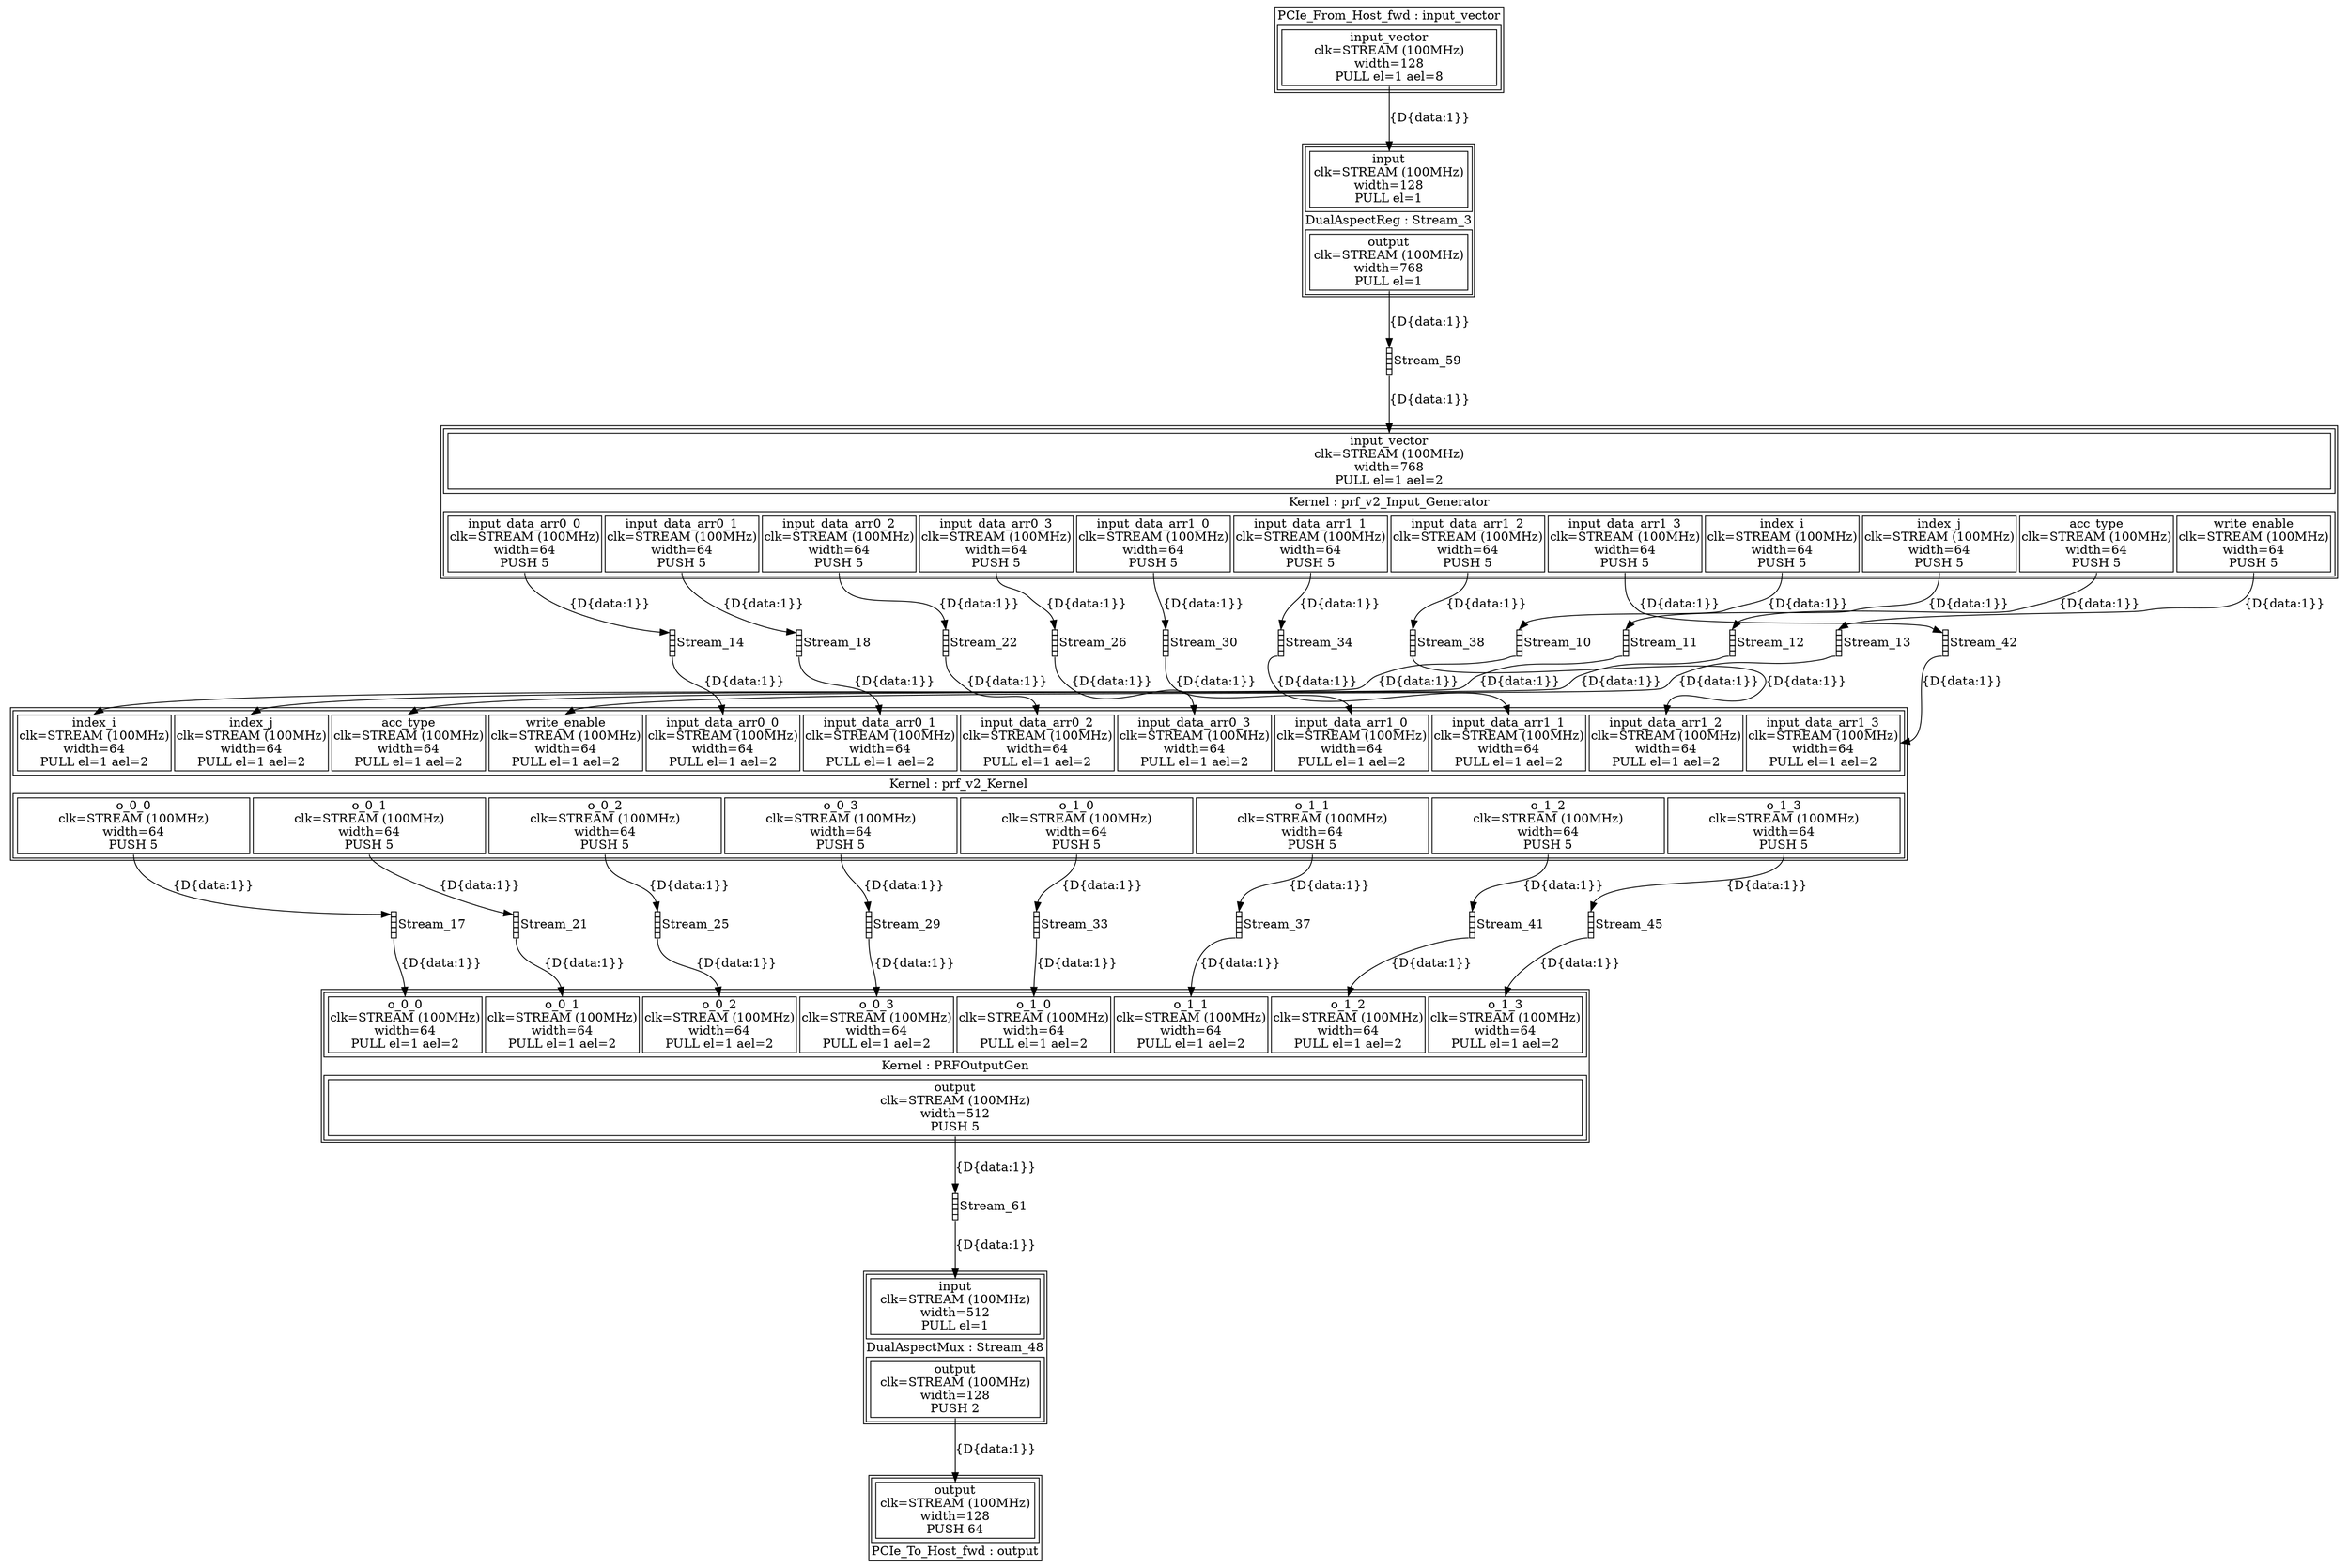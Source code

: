 digraph manager_compiler_graph {
prf_v2_Input_Generator[shape=plaintext, label=<<TABLE  BORDER="1" CELLPADDING="1" CELLSPACING="1"><TR><TD BGCOLOR="white" BORDER="0" PORT="inputs" ROWSPAN="1" COLSPAN="1"><TABLE  BORDER="1" CELLPADDING="1" CELLSPACING="4"><TR><TD BGCOLOR="white" BORDER="1" PORT="input_vector" ROWSPAN="1" COLSPAN="1">input_vector<BR/>clk=STREAM (100MHz)<BR/>width=768<BR/>PULL el=1 ael=2</TD></TR></TABLE></TD></TR><TR><TD BGCOLOR="white" BORDER="0" PORT="node_info" ROWSPAN="1" COLSPAN="1">Kernel : prf_v2_Input_Generator</TD></TR><TR><TD BGCOLOR="white" BORDER="0" PORT="outputs" ROWSPAN="1" COLSPAN="1"><TABLE  BORDER="1" CELLPADDING="1" CELLSPACING="4"><TR><TD BGCOLOR="white" BORDER="1" PORT="input_data_arr0_0" ROWSPAN="1" COLSPAN="1">input_data_arr0_0<BR/>clk=STREAM (100MHz)<BR/>width=64<BR/>PUSH 5</TD><TD BGCOLOR="white" BORDER="1" PORT="input_data_arr0_1" ROWSPAN="1" COLSPAN="1">input_data_arr0_1<BR/>clk=STREAM (100MHz)<BR/>width=64<BR/>PUSH 5</TD><TD BGCOLOR="white" BORDER="1" PORT="input_data_arr0_2" ROWSPAN="1" COLSPAN="1">input_data_arr0_2<BR/>clk=STREAM (100MHz)<BR/>width=64<BR/>PUSH 5</TD><TD BGCOLOR="white" BORDER="1" PORT="input_data_arr0_3" ROWSPAN="1" COLSPAN="1">input_data_arr0_3<BR/>clk=STREAM (100MHz)<BR/>width=64<BR/>PUSH 5</TD><TD BGCOLOR="white" BORDER="1" PORT="input_data_arr1_0" ROWSPAN="1" COLSPAN="1">input_data_arr1_0<BR/>clk=STREAM (100MHz)<BR/>width=64<BR/>PUSH 5</TD><TD BGCOLOR="white" BORDER="1" PORT="input_data_arr1_1" ROWSPAN="1" COLSPAN="1">input_data_arr1_1<BR/>clk=STREAM (100MHz)<BR/>width=64<BR/>PUSH 5</TD><TD BGCOLOR="white" BORDER="1" PORT="input_data_arr1_2" ROWSPAN="1" COLSPAN="1">input_data_arr1_2<BR/>clk=STREAM (100MHz)<BR/>width=64<BR/>PUSH 5</TD><TD BGCOLOR="white" BORDER="1" PORT="input_data_arr1_3" ROWSPAN="1" COLSPAN="1">input_data_arr1_3<BR/>clk=STREAM (100MHz)<BR/>width=64<BR/>PUSH 5</TD><TD BGCOLOR="white" BORDER="1" PORT="index_i" ROWSPAN="1" COLSPAN="1">index_i<BR/>clk=STREAM (100MHz)<BR/>width=64<BR/>PUSH 5</TD><TD BGCOLOR="white" BORDER="1" PORT="index_j" ROWSPAN="1" COLSPAN="1">index_j<BR/>clk=STREAM (100MHz)<BR/>width=64<BR/>PUSH 5</TD><TD BGCOLOR="white" BORDER="1" PORT="acc_type" ROWSPAN="1" COLSPAN="1">acc_type<BR/>clk=STREAM (100MHz)<BR/>width=64<BR/>PUSH 5</TD><TD BGCOLOR="white" BORDER="1" PORT="write_enable" ROWSPAN="1" COLSPAN="1">write_enable<BR/>clk=STREAM (100MHz)<BR/>width=64<BR/>PUSH 5</TD></TR></TABLE></TD></TR></TABLE>>];
PRFOutputGen[shape=plaintext, label=<<TABLE  BORDER="1" CELLPADDING="1" CELLSPACING="1"><TR><TD BGCOLOR="white" BORDER="0" PORT="inputs" ROWSPAN="1" COLSPAN="1"><TABLE  BORDER="1" CELLPADDING="1" CELLSPACING="4"><TR><TD BGCOLOR="white" BORDER="1" PORT="o_0_0" ROWSPAN="1" COLSPAN="1">o_0_0<BR/>clk=STREAM (100MHz)<BR/>width=64<BR/>PULL el=1 ael=2</TD><TD BGCOLOR="white" BORDER="1" PORT="o_0_1" ROWSPAN="1" COLSPAN="1">o_0_1<BR/>clk=STREAM (100MHz)<BR/>width=64<BR/>PULL el=1 ael=2</TD><TD BGCOLOR="white" BORDER="1" PORT="o_0_2" ROWSPAN="1" COLSPAN="1">o_0_2<BR/>clk=STREAM (100MHz)<BR/>width=64<BR/>PULL el=1 ael=2</TD><TD BGCOLOR="white" BORDER="1" PORT="o_0_3" ROWSPAN="1" COLSPAN="1">o_0_3<BR/>clk=STREAM (100MHz)<BR/>width=64<BR/>PULL el=1 ael=2</TD><TD BGCOLOR="white" BORDER="1" PORT="o_1_0" ROWSPAN="1" COLSPAN="1">o_1_0<BR/>clk=STREAM (100MHz)<BR/>width=64<BR/>PULL el=1 ael=2</TD><TD BGCOLOR="white" BORDER="1" PORT="o_1_1" ROWSPAN="1" COLSPAN="1">o_1_1<BR/>clk=STREAM (100MHz)<BR/>width=64<BR/>PULL el=1 ael=2</TD><TD BGCOLOR="white" BORDER="1" PORT="o_1_2" ROWSPAN="1" COLSPAN="1">o_1_2<BR/>clk=STREAM (100MHz)<BR/>width=64<BR/>PULL el=1 ael=2</TD><TD BGCOLOR="white" BORDER="1" PORT="o_1_3" ROWSPAN="1" COLSPAN="1">o_1_3<BR/>clk=STREAM (100MHz)<BR/>width=64<BR/>PULL el=1 ael=2</TD></TR></TABLE></TD></TR><TR><TD BGCOLOR="white" BORDER="0" PORT="node_info" ROWSPAN="1" COLSPAN="1">Kernel : PRFOutputGen</TD></TR><TR><TD BGCOLOR="white" BORDER="0" PORT="outputs" ROWSPAN="1" COLSPAN="1"><TABLE  BORDER="1" CELLPADDING="1" CELLSPACING="4"><TR><TD BGCOLOR="white" BORDER="1" PORT="output" ROWSPAN="1" COLSPAN="1">output<BR/>clk=STREAM (100MHz)<BR/>width=512<BR/>PUSH 5</TD></TR></TABLE></TD></TR></TABLE>>];
prf_v2_Kernel[shape=plaintext, label=<<TABLE  BORDER="1" CELLPADDING="1" CELLSPACING="1"><TR><TD BGCOLOR="white" BORDER="0" PORT="inputs" ROWSPAN="1" COLSPAN="1"><TABLE  BORDER="1" CELLPADDING="1" CELLSPACING="4"><TR><TD BGCOLOR="white" BORDER="1" PORT="index_i" ROWSPAN="1" COLSPAN="1">index_i<BR/>clk=STREAM (100MHz)<BR/>width=64<BR/>PULL el=1 ael=2</TD><TD BGCOLOR="white" BORDER="1" PORT="index_j" ROWSPAN="1" COLSPAN="1">index_j<BR/>clk=STREAM (100MHz)<BR/>width=64<BR/>PULL el=1 ael=2</TD><TD BGCOLOR="white" BORDER="1" PORT="acc_type" ROWSPAN="1" COLSPAN="1">acc_type<BR/>clk=STREAM (100MHz)<BR/>width=64<BR/>PULL el=1 ael=2</TD><TD BGCOLOR="white" BORDER="1" PORT="write_enable" ROWSPAN="1" COLSPAN="1">write_enable<BR/>clk=STREAM (100MHz)<BR/>width=64<BR/>PULL el=1 ael=2</TD><TD BGCOLOR="white" BORDER="1" PORT="input_data_arr0_0" ROWSPAN="1" COLSPAN="1">input_data_arr0_0<BR/>clk=STREAM (100MHz)<BR/>width=64<BR/>PULL el=1 ael=2</TD><TD BGCOLOR="white" BORDER="1" PORT="input_data_arr0_1" ROWSPAN="1" COLSPAN="1">input_data_arr0_1<BR/>clk=STREAM (100MHz)<BR/>width=64<BR/>PULL el=1 ael=2</TD><TD BGCOLOR="white" BORDER="1" PORT="input_data_arr0_2" ROWSPAN="1" COLSPAN="1">input_data_arr0_2<BR/>clk=STREAM (100MHz)<BR/>width=64<BR/>PULL el=1 ael=2</TD><TD BGCOLOR="white" BORDER="1" PORT="input_data_arr0_3" ROWSPAN="1" COLSPAN="1">input_data_arr0_3<BR/>clk=STREAM (100MHz)<BR/>width=64<BR/>PULL el=1 ael=2</TD><TD BGCOLOR="white" BORDER="1" PORT="input_data_arr1_0" ROWSPAN="1" COLSPAN="1">input_data_arr1_0<BR/>clk=STREAM (100MHz)<BR/>width=64<BR/>PULL el=1 ael=2</TD><TD BGCOLOR="white" BORDER="1" PORT="input_data_arr1_1" ROWSPAN="1" COLSPAN="1">input_data_arr1_1<BR/>clk=STREAM (100MHz)<BR/>width=64<BR/>PULL el=1 ael=2</TD><TD BGCOLOR="white" BORDER="1" PORT="input_data_arr1_2" ROWSPAN="1" COLSPAN="1">input_data_arr1_2<BR/>clk=STREAM (100MHz)<BR/>width=64<BR/>PULL el=1 ael=2</TD><TD BGCOLOR="white" BORDER="1" PORT="input_data_arr1_3" ROWSPAN="1" COLSPAN="1">input_data_arr1_3<BR/>clk=STREAM (100MHz)<BR/>width=64<BR/>PULL el=1 ael=2</TD></TR></TABLE></TD></TR><TR><TD BGCOLOR="white" BORDER="0" PORT="node_info" ROWSPAN="1" COLSPAN="1">Kernel : prf_v2_Kernel</TD></TR><TR><TD BGCOLOR="white" BORDER="0" PORT="outputs" ROWSPAN="1" COLSPAN="1"><TABLE  BORDER="1" CELLPADDING="1" CELLSPACING="4"><TR><TD BGCOLOR="white" BORDER="1" PORT="o_0_0" ROWSPAN="1" COLSPAN="1">o_0_0<BR/>clk=STREAM (100MHz)<BR/>width=64<BR/>PUSH 5</TD><TD BGCOLOR="white" BORDER="1" PORT="o_0_1" ROWSPAN="1" COLSPAN="1">o_0_1<BR/>clk=STREAM (100MHz)<BR/>width=64<BR/>PUSH 5</TD><TD BGCOLOR="white" BORDER="1" PORT="o_0_2" ROWSPAN="1" COLSPAN="1">o_0_2<BR/>clk=STREAM (100MHz)<BR/>width=64<BR/>PUSH 5</TD><TD BGCOLOR="white" BORDER="1" PORT="o_0_3" ROWSPAN="1" COLSPAN="1">o_0_3<BR/>clk=STREAM (100MHz)<BR/>width=64<BR/>PUSH 5</TD><TD BGCOLOR="white" BORDER="1" PORT="o_1_0" ROWSPAN="1" COLSPAN="1">o_1_0<BR/>clk=STREAM (100MHz)<BR/>width=64<BR/>PUSH 5</TD><TD BGCOLOR="white" BORDER="1" PORT="o_1_1" ROWSPAN="1" COLSPAN="1">o_1_1<BR/>clk=STREAM (100MHz)<BR/>width=64<BR/>PUSH 5</TD><TD BGCOLOR="white" BORDER="1" PORT="o_1_2" ROWSPAN="1" COLSPAN="1">o_1_2<BR/>clk=STREAM (100MHz)<BR/>width=64<BR/>PUSH 5</TD><TD BGCOLOR="white" BORDER="1" PORT="o_1_3" ROWSPAN="1" COLSPAN="1">o_1_3<BR/>clk=STREAM (100MHz)<BR/>width=64<BR/>PUSH 5</TD></TR></TABLE></TD></TR></TABLE>>];
input_vector[shape=plaintext, label=<<TABLE  BORDER="1" CELLPADDING="1" CELLSPACING="1"><TR><TD BGCOLOR="white" BORDER="0" PORT="node_info" ROWSPAN="1" COLSPAN="1">PCIe_From_Host_fwd : input_vector</TD></TR><TR><TD BGCOLOR="white" BORDER="0" PORT="outputs" ROWSPAN="1" COLSPAN="1"><TABLE  BORDER="1" CELLPADDING="1" CELLSPACING="4"><TR><TD BGCOLOR="white" BORDER="1" PORT="input_vector" ROWSPAN="1" COLSPAN="1">input_vector<BR/>clk=STREAM (100MHz)<BR/>width=128<BR/>PULL el=1 ael=8</TD></TR></TABLE></TD></TR></TABLE>>];
output[shape=plaintext, label=<<TABLE  BORDER="1" CELLPADDING="1" CELLSPACING="1"><TR><TD BGCOLOR="white" BORDER="0" PORT="inputs" ROWSPAN="1" COLSPAN="1"><TABLE  BORDER="1" CELLPADDING="1" CELLSPACING="4"><TR><TD BGCOLOR="white" BORDER="1" PORT="output" ROWSPAN="1" COLSPAN="1">output<BR/>clk=STREAM (100MHz)<BR/>width=128<BR/>PUSH 64</TD></TR></TABLE></TD></TR><TR><TD BGCOLOR="white" BORDER="0" PORT="node_info" ROWSPAN="1" COLSPAN="1">PCIe_To_Host_fwd : output</TD></TR></TABLE>>];
Stream_3[shape=plaintext, label=<<TABLE  BORDER="1" CELLPADDING="1" CELLSPACING="1"><TR><TD BGCOLOR="white" BORDER="0" PORT="inputs" ROWSPAN="1" COLSPAN="1"><TABLE  BORDER="1" CELLPADDING="1" CELLSPACING="4"><TR><TD BGCOLOR="white" BORDER="1" PORT="input" ROWSPAN="1" COLSPAN="1">input<BR/>clk=STREAM (100MHz)<BR/>width=128<BR/>PULL el=1</TD></TR></TABLE></TD></TR><TR><TD BGCOLOR="white" BORDER="0" PORT="node_info" ROWSPAN="1" COLSPAN="1">DualAspectReg : Stream_3</TD></TR><TR><TD BGCOLOR="white" BORDER="0" PORT="outputs" ROWSPAN="1" COLSPAN="1"><TABLE  BORDER="1" CELLPADDING="1" CELLSPACING="4"><TR><TD BGCOLOR="white" BORDER="1" PORT="output" ROWSPAN="1" COLSPAN="1">output<BR/>clk=STREAM (100MHz)<BR/>width=768<BR/>PULL el=1</TD></TR></TABLE></TD></TR></TABLE>>];
Stream_48[shape=plaintext, label=<<TABLE  BORDER="1" CELLPADDING="1" CELLSPACING="1"><TR><TD BGCOLOR="white" BORDER="0" PORT="inputs" ROWSPAN="1" COLSPAN="1"><TABLE  BORDER="1" CELLPADDING="1" CELLSPACING="4"><TR><TD BGCOLOR="white" BORDER="1" PORT="input" ROWSPAN="1" COLSPAN="1">input<BR/>clk=STREAM (100MHz)<BR/>width=512<BR/>PULL el=1</TD></TR></TABLE></TD></TR><TR><TD BGCOLOR="white" BORDER="0" PORT="node_info" ROWSPAN="1" COLSPAN="1">DualAspectMux : Stream_48</TD></TR><TR><TD BGCOLOR="white" BORDER="0" PORT="outputs" ROWSPAN="1" COLSPAN="1"><TABLE  BORDER="1" CELLPADDING="1" CELLSPACING="4"><TR><TD BGCOLOR="white" BORDER="1" PORT="output" ROWSPAN="1" COLSPAN="1">output<BR/>clk=STREAM (100MHz)<BR/>width=128<BR/>PUSH 2</TD></TR></TABLE></TD></TR></TABLE>>];
Stream_59[shape=plaintext, label=<<TABLE BORDER="0" CELLSPACING="0" CELLBORDER="1"> <TR><TD PORT="input"></TD><TD BORDER="0" ROWSPAN="6" WIDTH="1">Stream_59</TD></TR> <TR><TD></TD></TR> <TR><TD></TD></TR> <TR><TD></TD></TR> <TR><TD></TD></TR> <TR HEIGHT="0" CELLPADDING="0" BORDER="0" ><TD CELLPADDING="0" BORDER="0" PORT="output"></TD></TR> </TABLE>>];
Stream_10[shape=plaintext, label=<<TABLE BORDER="0" CELLSPACING="0" CELLBORDER="1"> <TR><TD PORT="input"></TD><TD BORDER="0" ROWSPAN="6" WIDTH="1">Stream_10</TD></TR> <TR><TD></TD></TR> <TR><TD></TD></TR> <TR><TD></TD></TR> <TR><TD></TD></TR> <TR HEIGHT="0" CELLPADDING="0" BORDER="0" ><TD CELLPADDING="0" BORDER="0" PORT="output"></TD></TR> </TABLE>>];
Stream_11[shape=plaintext, label=<<TABLE BORDER="0" CELLSPACING="0" CELLBORDER="1"> <TR><TD PORT="input"></TD><TD BORDER="0" ROWSPAN="6" WIDTH="1">Stream_11</TD></TR> <TR><TD></TD></TR> <TR><TD></TD></TR> <TR><TD></TD></TR> <TR><TD></TD></TR> <TR HEIGHT="0" CELLPADDING="0" BORDER="0" ><TD CELLPADDING="0" BORDER="0" PORT="output"></TD></TR> </TABLE>>];
Stream_12[shape=plaintext, label=<<TABLE BORDER="0" CELLSPACING="0" CELLBORDER="1"> <TR><TD PORT="input"></TD><TD BORDER="0" ROWSPAN="6" WIDTH="1">Stream_12</TD></TR> <TR><TD></TD></TR> <TR><TD></TD></TR> <TR><TD></TD></TR> <TR><TD></TD></TR> <TR HEIGHT="0" CELLPADDING="0" BORDER="0" ><TD CELLPADDING="0" BORDER="0" PORT="output"></TD></TR> </TABLE>>];
Stream_13[shape=plaintext, label=<<TABLE BORDER="0" CELLSPACING="0" CELLBORDER="1"> <TR><TD PORT="input"></TD><TD BORDER="0" ROWSPAN="6" WIDTH="1">Stream_13</TD></TR> <TR><TD></TD></TR> <TR><TD></TD></TR> <TR><TD></TD></TR> <TR><TD></TD></TR> <TR HEIGHT="0" CELLPADDING="0" BORDER="0" ><TD CELLPADDING="0" BORDER="0" PORT="output"></TD></TR> </TABLE>>];
Stream_14[shape=plaintext, label=<<TABLE BORDER="0" CELLSPACING="0" CELLBORDER="1"> <TR><TD PORT="input"></TD><TD BORDER="0" ROWSPAN="6" WIDTH="1">Stream_14</TD></TR> <TR><TD></TD></TR> <TR><TD></TD></TR> <TR><TD></TD></TR> <TR><TD></TD></TR> <TR HEIGHT="0" CELLPADDING="0" BORDER="0" ><TD CELLPADDING="0" BORDER="0" PORT="output"></TD></TR> </TABLE>>];
Stream_18[shape=plaintext, label=<<TABLE BORDER="0" CELLSPACING="0" CELLBORDER="1"> <TR><TD PORT="input"></TD><TD BORDER="0" ROWSPAN="6" WIDTH="1">Stream_18</TD></TR> <TR><TD></TD></TR> <TR><TD></TD></TR> <TR><TD></TD></TR> <TR><TD></TD></TR> <TR HEIGHT="0" CELLPADDING="0" BORDER="0" ><TD CELLPADDING="0" BORDER="0" PORT="output"></TD></TR> </TABLE>>];
Stream_22[shape=plaintext, label=<<TABLE BORDER="0" CELLSPACING="0" CELLBORDER="1"> <TR><TD PORT="input"></TD><TD BORDER="0" ROWSPAN="6" WIDTH="1">Stream_22</TD></TR> <TR><TD></TD></TR> <TR><TD></TD></TR> <TR><TD></TD></TR> <TR><TD></TD></TR> <TR HEIGHT="0" CELLPADDING="0" BORDER="0" ><TD CELLPADDING="0" BORDER="0" PORT="output"></TD></TR> </TABLE>>];
Stream_26[shape=plaintext, label=<<TABLE BORDER="0" CELLSPACING="0" CELLBORDER="1"> <TR><TD PORT="input"></TD><TD BORDER="0" ROWSPAN="6" WIDTH="1">Stream_26</TD></TR> <TR><TD></TD></TR> <TR><TD></TD></TR> <TR><TD></TD></TR> <TR><TD></TD></TR> <TR HEIGHT="0" CELLPADDING="0" BORDER="0" ><TD CELLPADDING="0" BORDER="0" PORT="output"></TD></TR> </TABLE>>];
Stream_30[shape=plaintext, label=<<TABLE BORDER="0" CELLSPACING="0" CELLBORDER="1"> <TR><TD PORT="input"></TD><TD BORDER="0" ROWSPAN="6" WIDTH="1">Stream_30</TD></TR> <TR><TD></TD></TR> <TR><TD></TD></TR> <TR><TD></TD></TR> <TR><TD></TD></TR> <TR HEIGHT="0" CELLPADDING="0" BORDER="0" ><TD CELLPADDING="0" BORDER="0" PORT="output"></TD></TR> </TABLE>>];
Stream_34[shape=plaintext, label=<<TABLE BORDER="0" CELLSPACING="0" CELLBORDER="1"> <TR><TD PORT="input"></TD><TD BORDER="0" ROWSPAN="6" WIDTH="1">Stream_34</TD></TR> <TR><TD></TD></TR> <TR><TD></TD></TR> <TR><TD></TD></TR> <TR><TD></TD></TR> <TR HEIGHT="0" CELLPADDING="0" BORDER="0" ><TD CELLPADDING="0" BORDER="0" PORT="output"></TD></TR> </TABLE>>];
Stream_38[shape=plaintext, label=<<TABLE BORDER="0" CELLSPACING="0" CELLBORDER="1"> <TR><TD PORT="input"></TD><TD BORDER="0" ROWSPAN="6" WIDTH="1">Stream_38</TD></TR> <TR><TD></TD></TR> <TR><TD></TD></TR> <TR><TD></TD></TR> <TR><TD></TD></TR> <TR HEIGHT="0" CELLPADDING="0" BORDER="0" ><TD CELLPADDING="0" BORDER="0" PORT="output"></TD></TR> </TABLE>>];
Stream_42[shape=plaintext, label=<<TABLE BORDER="0" CELLSPACING="0" CELLBORDER="1"> <TR><TD PORT="input"></TD><TD BORDER="0" ROWSPAN="6" WIDTH="1">Stream_42</TD></TR> <TR><TD></TD></TR> <TR><TD></TD></TR> <TR><TD></TD></TR> <TR><TD></TD></TR> <TR HEIGHT="0" CELLPADDING="0" BORDER="0" ><TD CELLPADDING="0" BORDER="0" PORT="output"></TD></TR> </TABLE>>];
Stream_17[shape=plaintext, label=<<TABLE BORDER="0" CELLSPACING="0" CELLBORDER="1"> <TR><TD PORT="input"></TD><TD BORDER="0" ROWSPAN="6" WIDTH="1">Stream_17</TD></TR> <TR><TD></TD></TR> <TR><TD></TD></TR> <TR><TD></TD></TR> <TR><TD></TD></TR> <TR HEIGHT="0" CELLPADDING="0" BORDER="0" ><TD CELLPADDING="0" BORDER="0" PORT="output"></TD></TR> </TABLE>>];
Stream_21[shape=plaintext, label=<<TABLE BORDER="0" CELLSPACING="0" CELLBORDER="1"> <TR><TD PORT="input"></TD><TD BORDER="0" ROWSPAN="6" WIDTH="1">Stream_21</TD></TR> <TR><TD></TD></TR> <TR><TD></TD></TR> <TR><TD></TD></TR> <TR><TD></TD></TR> <TR HEIGHT="0" CELLPADDING="0" BORDER="0" ><TD CELLPADDING="0" BORDER="0" PORT="output"></TD></TR> </TABLE>>];
Stream_25[shape=plaintext, label=<<TABLE BORDER="0" CELLSPACING="0" CELLBORDER="1"> <TR><TD PORT="input"></TD><TD BORDER="0" ROWSPAN="6" WIDTH="1">Stream_25</TD></TR> <TR><TD></TD></TR> <TR><TD></TD></TR> <TR><TD></TD></TR> <TR><TD></TD></TR> <TR HEIGHT="0" CELLPADDING="0" BORDER="0" ><TD CELLPADDING="0" BORDER="0" PORT="output"></TD></TR> </TABLE>>];
Stream_29[shape=plaintext, label=<<TABLE BORDER="0" CELLSPACING="0" CELLBORDER="1"> <TR><TD PORT="input"></TD><TD BORDER="0" ROWSPAN="6" WIDTH="1">Stream_29</TD></TR> <TR><TD></TD></TR> <TR><TD></TD></TR> <TR><TD></TD></TR> <TR><TD></TD></TR> <TR HEIGHT="0" CELLPADDING="0" BORDER="0" ><TD CELLPADDING="0" BORDER="0" PORT="output"></TD></TR> </TABLE>>];
Stream_33[shape=plaintext, label=<<TABLE BORDER="0" CELLSPACING="0" CELLBORDER="1"> <TR><TD PORT="input"></TD><TD BORDER="0" ROWSPAN="6" WIDTH="1">Stream_33</TD></TR> <TR><TD></TD></TR> <TR><TD></TD></TR> <TR><TD></TD></TR> <TR><TD></TD></TR> <TR HEIGHT="0" CELLPADDING="0" BORDER="0" ><TD CELLPADDING="0" BORDER="0" PORT="output"></TD></TR> </TABLE>>];
Stream_37[shape=plaintext, label=<<TABLE BORDER="0" CELLSPACING="0" CELLBORDER="1"> <TR><TD PORT="input"></TD><TD BORDER="0" ROWSPAN="6" WIDTH="1">Stream_37</TD></TR> <TR><TD></TD></TR> <TR><TD></TD></TR> <TR><TD></TD></TR> <TR><TD></TD></TR> <TR HEIGHT="0" CELLPADDING="0" BORDER="0" ><TD CELLPADDING="0" BORDER="0" PORT="output"></TD></TR> </TABLE>>];
Stream_41[shape=plaintext, label=<<TABLE BORDER="0" CELLSPACING="0" CELLBORDER="1"> <TR><TD PORT="input"></TD><TD BORDER="0" ROWSPAN="6" WIDTH="1">Stream_41</TD></TR> <TR><TD></TD></TR> <TR><TD></TD></TR> <TR><TD></TD></TR> <TR><TD></TD></TR> <TR HEIGHT="0" CELLPADDING="0" BORDER="0" ><TD CELLPADDING="0" BORDER="0" PORT="output"></TD></TR> </TABLE>>];
Stream_45[shape=plaintext, label=<<TABLE BORDER="0" CELLSPACING="0" CELLBORDER="1"> <TR><TD PORT="input"></TD><TD BORDER="0" ROWSPAN="6" WIDTH="1">Stream_45</TD></TR> <TR><TD></TD></TR> <TR><TD></TD></TR> <TR><TD></TD></TR> <TR><TD></TD></TR> <TR HEIGHT="0" CELLPADDING="0" BORDER="0" ><TD CELLPADDING="0" BORDER="0" PORT="output"></TD></TR> </TABLE>>];
Stream_61[shape=plaintext, label=<<TABLE BORDER="0" CELLSPACING="0" CELLBORDER="1"> <TR><TD PORT="input"></TD><TD BORDER="0" ROWSPAN="6" WIDTH="1">Stream_61</TD></TR> <TR><TD></TD></TR> <TR><TD></TD></TR> <TR><TD></TD></TR> <TR><TD></TD></TR> <TR HEIGHT="0" CELLPADDING="0" BORDER="0" ><TD CELLPADDING="0" BORDER="0" PORT="output"></TD></TR> </TABLE>>];
input_vector -> Stream_3 [headport="input" tailport="input_vector" label="{D{data:1}}"]
prf_v2_Input_Generator -> Stream_10 [headport="input" tailport="index_i" label="{D{data:1}}"]
prf_v2_Input_Generator -> Stream_11 [headport="input" tailport="index_j" label="{D{data:1}}"]
prf_v2_Input_Generator -> Stream_12 [headport="input" tailport="acc_type" label="{D{data:1}}"]
prf_v2_Input_Generator -> Stream_13 [headport="input" tailport="write_enable" label="{D{data:1}}"]
prf_v2_Input_Generator -> Stream_14 [headport="input" tailport="input_data_arr0_0" label="{D{data:1}}"]
prf_v2_Kernel -> Stream_17 [headport="input" tailport="o_0_0" label="{D{data:1}}"]
prf_v2_Input_Generator -> Stream_18 [headport="input" tailport="input_data_arr0_1" label="{D{data:1}}"]
prf_v2_Kernel -> Stream_21 [headport="input" tailport="o_0_1" label="{D{data:1}}"]
prf_v2_Input_Generator -> Stream_22 [headport="input" tailport="input_data_arr0_2" label="{D{data:1}}"]
prf_v2_Kernel -> Stream_25 [headport="input" tailport="o_0_2" label="{D{data:1}}"]
prf_v2_Input_Generator -> Stream_26 [headport="input" tailport="input_data_arr0_3" label="{D{data:1}}"]
prf_v2_Kernel -> Stream_29 [headport="input" tailport="o_0_3" label="{D{data:1}}"]
prf_v2_Input_Generator -> Stream_30 [headport="input" tailport="input_data_arr1_0" label="{D{data:1}}"]
prf_v2_Kernel -> Stream_33 [headport="input" tailport="o_1_0" label="{D{data:1}}"]
prf_v2_Input_Generator -> Stream_34 [headport="input" tailport="input_data_arr1_1" label="{D{data:1}}"]
prf_v2_Kernel -> Stream_37 [headport="input" tailport="o_1_1" label="{D{data:1}}"]
prf_v2_Input_Generator -> Stream_38 [headport="input" tailport="input_data_arr1_2" label="{D{data:1}}"]
prf_v2_Kernel -> Stream_41 [headport="input" tailport="o_1_2" label="{D{data:1}}"]
prf_v2_Input_Generator -> Stream_42 [headport="input" tailport="input_data_arr1_3" label="{D{data:1}}"]
prf_v2_Kernel -> Stream_45 [headport="input" tailport="o_1_3" label="{D{data:1}}"]
PRFOutputGen -> Stream_61 [headport="input" tailport="output" label="{D{data:1}}"]
Stream_3 -> Stream_59 [headport="input" tailport="output" label="{D{data:1}}"]
Stream_48 -> output [headport="output" tailport="output" label="{D{data:1}}"]
Stream_59 -> prf_v2_Input_Generator [headport="input_vector" tailport="output" label="{D{data:1}}"]
Stream_10 -> prf_v2_Kernel [headport="index_i" tailport="output" label="{D{data:1}}"]
Stream_11 -> prf_v2_Kernel [headport="index_j" tailport="output" label="{D{data:1}}"]
Stream_12 -> prf_v2_Kernel [headport="acc_type" tailport="output" label="{D{data:1}}"]
Stream_13 -> prf_v2_Kernel [headport="write_enable" tailport="output" label="{D{data:1}}"]
Stream_14 -> prf_v2_Kernel [headport="input_data_arr0_0" tailport="output" label="{D{data:1}}"]
Stream_18 -> prf_v2_Kernel [headport="input_data_arr0_1" tailport="output" label="{D{data:1}}"]
Stream_22 -> prf_v2_Kernel [headport="input_data_arr0_2" tailport="output" label="{D{data:1}}"]
Stream_26 -> prf_v2_Kernel [headport="input_data_arr0_3" tailport="output" label="{D{data:1}}"]
Stream_30 -> prf_v2_Kernel [headport="input_data_arr1_0" tailport="output" label="{D{data:1}}"]
Stream_34 -> prf_v2_Kernel [headport="input_data_arr1_1" tailport="output" label="{D{data:1}}"]
Stream_38 -> prf_v2_Kernel [headport="input_data_arr1_2" tailport="output" label="{D{data:1}}"]
Stream_42 -> prf_v2_Kernel [headport="input_data_arr1_3" tailport="output" label="{D{data:1}}"]
Stream_17 -> PRFOutputGen [headport="o_0_0" tailport="output" label="{D{data:1}}"]
Stream_21 -> PRFOutputGen [headport="o_0_1" tailport="output" label="{D{data:1}}"]
Stream_25 -> PRFOutputGen [headport="o_0_2" tailport="output" label="{D{data:1}}"]
Stream_29 -> PRFOutputGen [headport="o_0_3" tailport="output" label="{D{data:1}}"]
Stream_33 -> PRFOutputGen [headport="o_1_0" tailport="output" label="{D{data:1}}"]
Stream_37 -> PRFOutputGen [headport="o_1_1" tailport="output" label="{D{data:1}}"]
Stream_41 -> PRFOutputGen [headport="o_1_2" tailport="output" label="{D{data:1}}"]
Stream_45 -> PRFOutputGen [headport="o_1_3" tailport="output" label="{D{data:1}}"]
Stream_61 -> Stream_48 [headport="input" tailport="output" label="{D{data:1}}"]
}
